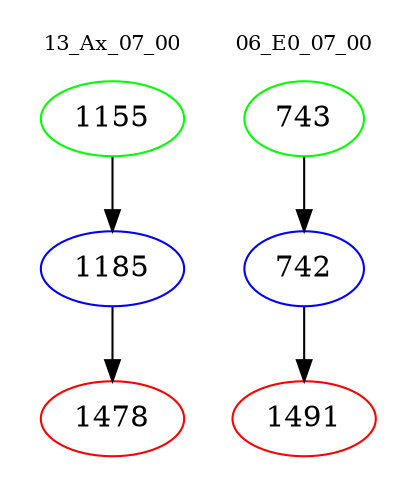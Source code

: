 digraph{
subgraph cluster_0 {
color = white
label = "13_Ax_07_00";
fontsize=10;
T0_1155 [label="1155", color="green"]
T0_1155 -> T0_1185 [color="black"]
T0_1185 [label="1185", color="blue"]
T0_1185 -> T0_1478 [color="black"]
T0_1478 [label="1478", color="red"]
}
subgraph cluster_1 {
color = white
label = "06_E0_07_00";
fontsize=10;
T1_743 [label="743", color="green"]
T1_743 -> T1_742 [color="black"]
T1_742 [label="742", color="blue"]
T1_742 -> T1_1491 [color="black"]
T1_1491 [label="1491", color="red"]
}
}
